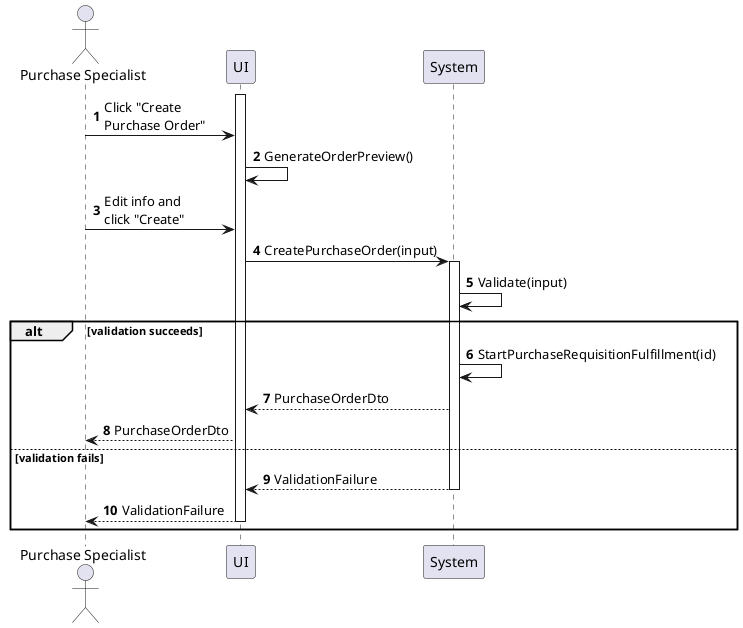 @startuml purchase-order-create
autonumber

actor "Purchase Specialist" as a
participant UI as f
participant System as b

activate f
a -> f : Click "Create\nPurchase Order"
f -> f : GenerateOrderPreview()
a -> f : Edit info and\nclick "Create"
f -> b : CreatePurchaseOrder(input)
activate b
b -> b : Validate(input)

alt validation succeeds
    b -> b : StartPurchaseRequisitionFulfillment(id)
    b --> f : PurchaseOrderDto
    f --> a : PurchaseOrderDto
else validation fails
    return ValidationFailure
    f --> a : ValidationFailure
    deactivate f
end
@enduml